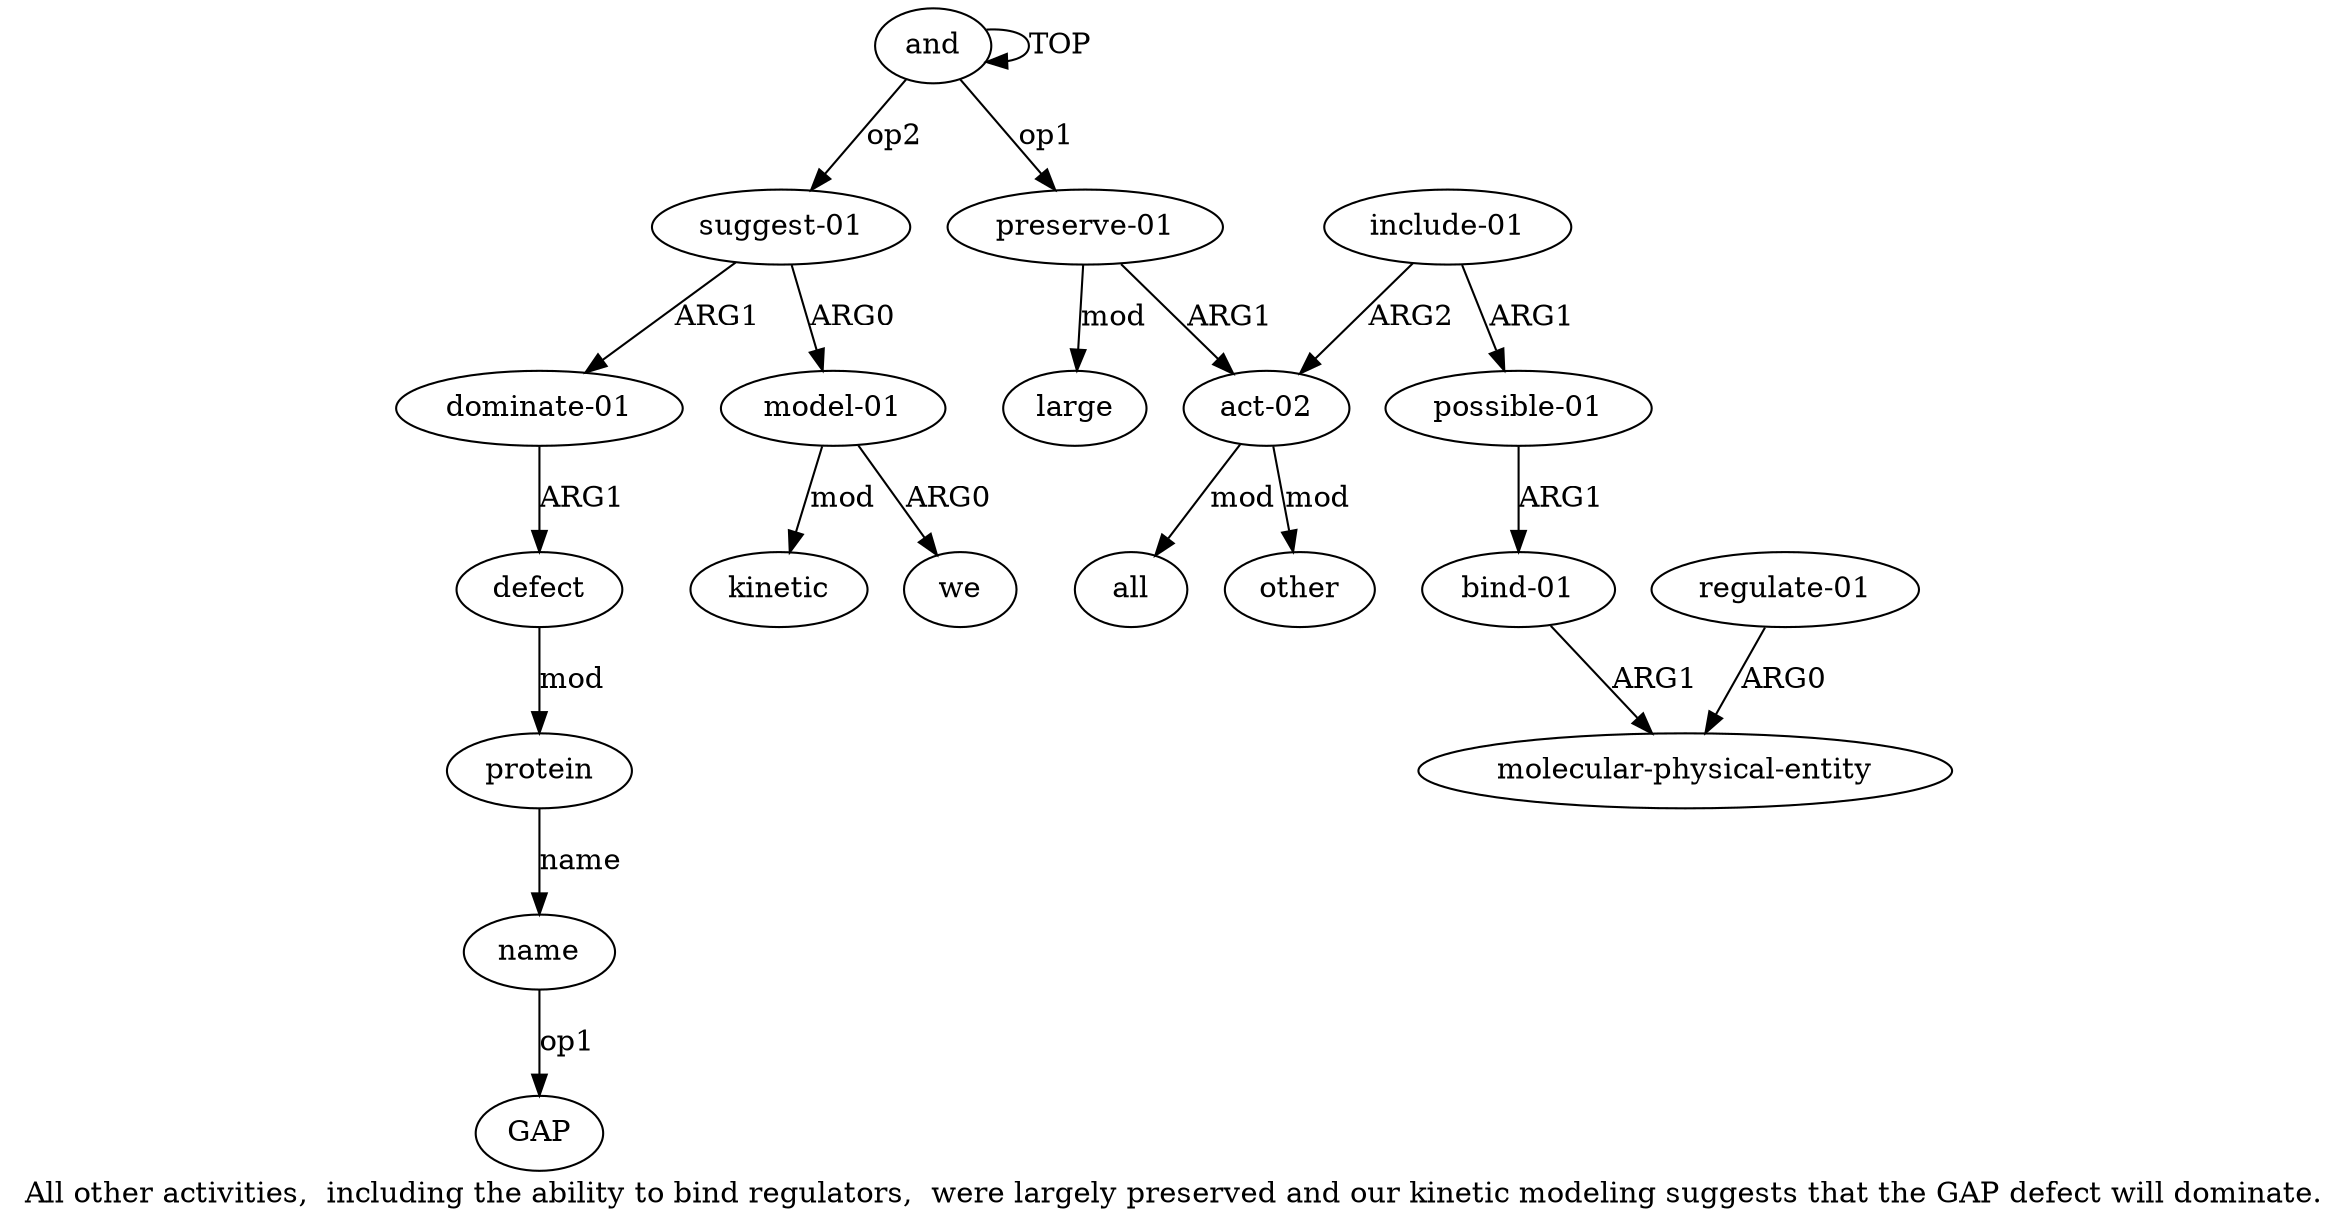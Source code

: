 digraph  {
	graph [label="All other activities,  including the ability to bind regulators,  were largely preserved and our kinetic modeling suggests that \
the GAP defect will dominate."];
	node [label="\N"];
	a15	 [color=black,
		gold_ind=15,
		gold_label="dominate-01",
		label="dominate-01",
		test_ind=15,
		test_label="dominate-01"];
	a16	 [color=black,
		gold_ind=16,
		gold_label=defect,
		label=defect,
		test_ind=16,
		test_label=defect];
	a15 -> a16 [key=0,
	color=black,
	gold_label=ARG1,
	label=ARG1,
	test_label=ARG1];
a14 [color=black,
	gold_ind=14,
	gold_label=kinetic,
	label=kinetic,
	test_ind=14,
	test_label=kinetic];
a17 [color=black,
	gold_ind=17,
	gold_label=protein,
	label=protein,
	test_ind=17,
	test_label=protein];
a18 [color=black,
	gold_ind=18,
	gold_label=name,
	label=name,
	test_ind=18,
	test_label=name];
a17 -> a18 [key=0,
color=black,
gold_label=name,
label=name,
test_label=name];
a16 -> a17 [key=0,
color=black,
gold_label=mod,
label=mod,
test_label=mod];
a11 [color=black,
gold_ind=11,
gold_label="suggest-01",
label="suggest-01",
test_ind=11,
test_label="suggest-01"];
a11 -> a15 [key=0,
color=black,
gold_label=ARG1,
label=ARG1,
test_label=ARG1];
a12 [color=black,
gold_ind=12,
gold_label="model-01",
label="model-01",
test_ind=12,
test_label="model-01"];
a11 -> a12 [key=0,
color=black,
gold_label=ARG0,
label=ARG0,
test_label=ARG0];
a10 [color=black,
gold_ind=10,
gold_label=large,
label=large,
test_ind=10,
test_label=large];
a13 [color=black,
gold_ind=13,
gold_label=we,
label=we,
test_ind=13,
test_label=we];
a12 -> a14 [key=0,
color=black,
gold_label=mod,
label=mod,
test_label=mod];
a12 -> a13 [key=0,
color=black,
gold_label=ARG0,
label=ARG0,
test_label=ARG0];
"a18 GAP" [color=black,
gold_ind=-1,
gold_label=GAP,
label=GAP,
test_ind=-1,
test_label=GAP];
a18 -> "a18 GAP" [key=0,
color=black,
gold_label=op1,
label=op1,
test_label=op1];
a1 [color=black,
gold_ind=1,
gold_label="preserve-01",
label="preserve-01",
test_ind=1,
test_label="preserve-01"];
a1 -> a10 [key=0,
color=black,
gold_label=mod,
label=mod,
test_label=mod];
a2 [color=black,
gold_ind=2,
gold_label="act-02",
label="act-02",
test_ind=2,
test_label="act-02"];
a1 -> a2 [key=0,
color=black,
gold_label=ARG1,
label=ARG1,
test_label=ARG1];
a0 [color=black,
gold_ind=0,
gold_label=and,
label=and,
test_ind=0,
test_label=and];
a0 -> a11 [key=0,
color=black,
gold_label=op2,
label=op2,
test_label=op2];
a0 -> a1 [key=0,
color=black,
gold_label=op1,
label=op1,
test_label=op1];
a0 -> a0 [key=0,
color=black,
gold_label=TOP,
label=TOP,
test_label=TOP];
a3 [color=black,
gold_ind=3,
gold_label=all,
label=all,
test_ind=3,
test_label=all];
a2 -> a3 [key=0,
color=black,
gold_label=mod,
label=mod,
test_label=mod];
a4 [color=black,
gold_ind=4,
gold_label=other,
label=other,
test_ind=4,
test_label=other];
a2 -> a4 [key=0,
color=black,
gold_label=mod,
label=mod,
test_label=mod];
a5 [color=black,
gold_ind=5,
gold_label="include-01",
label="include-01",
test_ind=5,
test_label="include-01"];
a5 -> a2 [key=0,
color=black,
gold_label=ARG2,
label=ARG2,
test_label=ARG2];
a6 [color=black,
gold_ind=6,
gold_label="possible-01",
label="possible-01",
test_ind=6,
test_label="possible-01"];
a5 -> a6 [key=0,
color=black,
gold_label=ARG1,
label=ARG1,
test_label=ARG1];
a7 [color=black,
gold_ind=7,
gold_label="bind-01",
label="bind-01",
test_ind=7,
test_label="bind-01"];
a8 [color=black,
gold_ind=8,
gold_label="molecular-physical-entity",
label="molecular-physical-entity",
test_ind=8,
test_label="molecular-physical-entity"];
a7 -> a8 [key=0,
color=black,
gold_label=ARG1,
label=ARG1,
test_label=ARG1];
a6 -> a7 [key=0,
color=black,
gold_label=ARG1,
label=ARG1,
test_label=ARG1];
a9 [color=black,
gold_ind=9,
gold_label="regulate-01",
label="regulate-01",
test_ind=9,
test_label="regulate-01"];
a9 -> a8 [key=0,
color=black,
gold_label=ARG0,
label=ARG0,
test_label=ARG0];
}
